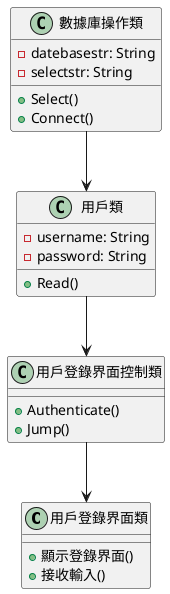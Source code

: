 @startuml
class 用戶登錄界面類 {
    +顯示登錄界面()
    +接收輸入()
}

class 用戶登錄界面控制類 {
    +Authenticate()
    +Jump()
}

class 用戶類 {
    -username: String
    -password: String
    +Read()
}

class 數據庫操作類 {
    -datebasestr: String
    -selectstr: String
    +Select()
    +Connect()
}

用戶登錄界面控制類 --> 用戶登錄界面類
用戶類 --> 用戶登錄界面控制類
數據庫操作類 --> 用戶類
@enduml
